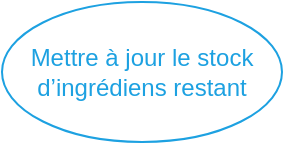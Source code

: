 <mxfile>
    <diagram id="S3KQ6_6wW9h8_aYrXfJG" name="Page-1">
        <mxGraphModel dx="904" dy="735" grid="1" gridSize="10" guides="1" tooltips="1" connect="1" arrows="1" fold="1" page="1" pageScale="1" pageWidth="827" pageHeight="1169" math="0" shadow="0">
            <root>
                <mxCell id="0"/>
                <mxCell id="1" parent="0"/>
                <mxCell id="13" value="&lt;font color=&quot;#1da1e1&quot;&gt;Mettre à jour le stock d’ingrédiens restant&lt;/font&gt;" style="ellipse;whiteSpace=wrap;html=1;fillColor=none;strokeColor=#1DA1E1;" vertex="1" parent="1">
                    <mxGeometry x="10" y="10" width="140" height="70" as="geometry"/>
                </mxCell>
            </root>
        </mxGraphModel>
    </diagram>
</mxfile>